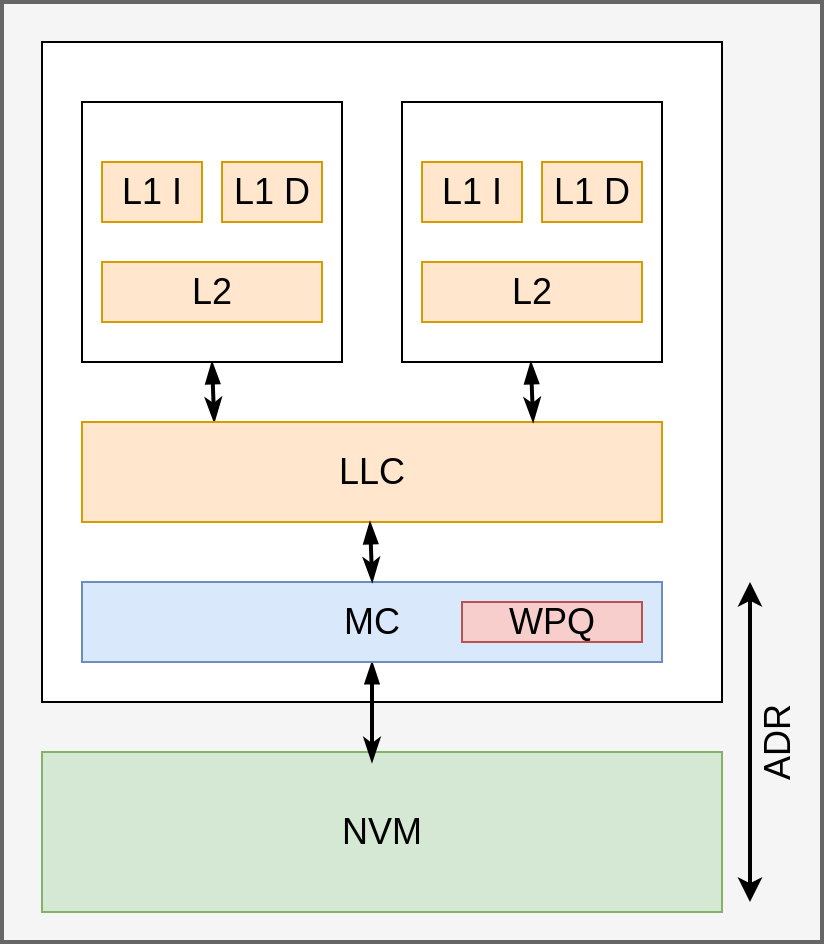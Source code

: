 <mxfile version="14.6.12" type="github">
  <diagram id="mjgqmSHZGCYBxVDJmJig" name="Page-1">
    <mxGraphModel dx="1350" dy="810" grid="1" gridSize="10" guides="1" tooltips="1" connect="1" arrows="1" fold="1" page="1" pageScale="1" pageWidth="827" pageHeight="1169" math="0" shadow="0">
      <root>
        <mxCell id="0" />
        <mxCell id="1" parent="0" />
        <mxCell id="16TBc1RyOengqVH6E9E0-26" value="" style="rounded=0;whiteSpace=wrap;html=1;fontSize=18;strokeWidth=2;fillColor=#f5f5f5;strokeColor=#666666;fontColor=#333333;" vertex="1" parent="1">
          <mxGeometry x="100" y="130" width="410" height="470" as="geometry" />
        </mxCell>
        <mxCell id="16TBc1RyOengqVH6E9E0-25" value="" style="rounded=0;whiteSpace=wrap;html=1;fontSize=18;" vertex="1" parent="1">
          <mxGeometry x="120" y="150" width="340" height="330" as="geometry" />
        </mxCell>
        <mxCell id="16TBc1RyOengqVH6E9E0-18" style="rounded=0;orthogonalLoop=1;jettySize=auto;html=1;exitX=0.5;exitY=1;exitDx=0;exitDy=0;entryX=0.228;entryY=0;entryDx=0;entryDy=0;entryPerimeter=0;fontSize=18;startArrow=blockThin;startFill=1;endArrow=classicThin;endFill=1;strokeWidth=2;" edge="1" parent="1" source="16TBc1RyOengqVH6E9E0-1" target="16TBc1RyOengqVH6E9E0-12">
          <mxGeometry relative="1" as="geometry" />
        </mxCell>
        <mxCell id="16TBc1RyOengqVH6E9E0-1" value="" style="whiteSpace=wrap;html=1;aspect=fixed;" vertex="1" parent="1">
          <mxGeometry x="140" y="180" width="130" height="130" as="geometry" />
        </mxCell>
        <mxCell id="16TBc1RyOengqVH6E9E0-4" value="L2" style="rounded=0;whiteSpace=wrap;html=1;fontSize=18;fillColor=#ffe6cc;strokeColor=#d79b00;" vertex="1" parent="1">
          <mxGeometry x="150" y="260" width="110" height="30" as="geometry" />
        </mxCell>
        <mxCell id="16TBc1RyOengqVH6E9E0-6" value="&lt;font style=&quot;font-size: 18px&quot;&gt;L1 D&lt;/font&gt;" style="rounded=0;whiteSpace=wrap;html=1;fontSize=18;fillColor=#ffe6cc;strokeColor=#d79b00;" vertex="1" parent="1">
          <mxGeometry x="210" y="210" width="50" height="30" as="geometry" />
        </mxCell>
        <mxCell id="16TBc1RyOengqVH6E9E0-7" value="&lt;font style=&quot;font-size: 18px&quot;&gt;L1 I&lt;/font&gt;" style="rounded=0;whiteSpace=wrap;html=1;fontSize=18;fillColor=#ffe6cc;strokeColor=#d79b00;" vertex="1" parent="1">
          <mxGeometry x="150" y="210" width="50" height="30" as="geometry" />
        </mxCell>
        <mxCell id="16TBc1RyOengqVH6E9E0-8" value="" style="whiteSpace=wrap;html=1;aspect=fixed;" vertex="1" parent="1">
          <mxGeometry x="300" y="180" width="130" height="130" as="geometry" />
        </mxCell>
        <mxCell id="16TBc1RyOengqVH6E9E0-9" value="L2" style="rounded=0;whiteSpace=wrap;html=1;fontSize=18;fillColor=#ffe6cc;strokeColor=#d79b00;" vertex="1" parent="1">
          <mxGeometry x="310" y="260" width="110" height="30" as="geometry" />
        </mxCell>
        <mxCell id="16TBc1RyOengqVH6E9E0-10" value="&lt;font style=&quot;font-size: 18px&quot;&gt;L1 D&lt;/font&gt;" style="rounded=0;whiteSpace=wrap;html=1;fontSize=18;fillColor=#ffe6cc;strokeColor=#d79b00;" vertex="1" parent="1">
          <mxGeometry x="370" y="210" width="50" height="30" as="geometry" />
        </mxCell>
        <mxCell id="16TBc1RyOengqVH6E9E0-11" value="&lt;font style=&quot;font-size: 18px&quot;&gt;L1 I&lt;/font&gt;" style="rounded=0;whiteSpace=wrap;html=1;fontSize=18;fillColor=#ffe6cc;strokeColor=#d79b00;" vertex="1" parent="1">
          <mxGeometry x="310" y="210" width="50" height="30" as="geometry" />
        </mxCell>
        <mxCell id="16TBc1RyOengqVH6E9E0-12" value="LLC" style="rounded=0;whiteSpace=wrap;html=1;fontSize=18;fillColor=#ffe6cc;strokeColor=#d79b00;" vertex="1" parent="1">
          <mxGeometry x="140" y="340" width="290" height="50" as="geometry" />
        </mxCell>
        <mxCell id="16TBc1RyOengqVH6E9E0-13" value="NVM" style="rounded=0;whiteSpace=wrap;html=1;fontSize=18;fillColor=#d5e8d4;strokeColor=#82b366;" vertex="1" parent="1">
          <mxGeometry x="120" y="505" width="340" height="80" as="geometry" />
        </mxCell>
        <mxCell id="16TBc1RyOengqVH6E9E0-23" style="edgeStyle=none;rounded=0;orthogonalLoop=1;jettySize=auto;html=1;exitX=0.5;exitY=1;exitDx=0;exitDy=0;fontSize=18;startArrow=blockThin;startFill=1;endArrow=classicThin;endFill=1;strokeWidth=2;" edge="1" parent="1" source="16TBc1RyOengqVH6E9E0-14">
          <mxGeometry relative="1" as="geometry">
            <mxPoint x="285" y="510" as="targetPoint" />
          </mxGeometry>
        </mxCell>
        <mxCell id="16TBc1RyOengqVH6E9E0-14" value="MC" style="rounded=0;whiteSpace=wrap;html=1;fontSize=18;fillColor=#dae8fc;strokeColor=#6c8ebf;" vertex="1" parent="1">
          <mxGeometry x="140" y="420" width="290" height="40" as="geometry" />
        </mxCell>
        <mxCell id="16TBc1RyOengqVH6E9E0-16" value="WPQ" style="rounded=0;whiteSpace=wrap;html=1;fontSize=18;fillColor=#f8cecc;strokeColor=#b85450;" vertex="1" parent="1">
          <mxGeometry x="330" y="430" width="90" height="20" as="geometry" />
        </mxCell>
        <mxCell id="16TBc1RyOengqVH6E9E0-19" style="rounded=0;orthogonalLoop=1;jettySize=auto;html=1;exitX=0.5;exitY=1;exitDx=0;exitDy=0;entryX=0.228;entryY=0;entryDx=0;entryDy=0;entryPerimeter=0;fontSize=18;startArrow=blockThin;startFill=1;endArrow=classicThin;endFill=1;strokeWidth=2;" edge="1" parent="1">
          <mxGeometry relative="1" as="geometry">
            <mxPoint x="364.44" y="310" as="sourcePoint" />
            <mxPoint x="365.56" y="340" as="targetPoint" />
          </mxGeometry>
        </mxCell>
        <mxCell id="16TBc1RyOengqVH6E9E0-20" style="rounded=0;orthogonalLoop=1;jettySize=auto;html=1;exitX=0.5;exitY=1;exitDx=0;exitDy=0;entryX=0.228;entryY=0;entryDx=0;entryDy=0;entryPerimeter=0;fontSize=18;startArrow=blockThin;startFill=1;endArrow=classicThin;endFill=1;strokeWidth=2;" edge="1" parent="1">
          <mxGeometry relative="1" as="geometry">
            <mxPoint x="284.0" y="390" as="sourcePoint" />
            <mxPoint x="285.12" y="420" as="targetPoint" />
          </mxGeometry>
        </mxCell>
        <mxCell id="16TBc1RyOengqVH6E9E0-28" value="" style="endArrow=classic;startArrow=classic;html=1;fontSize=18;strokeWidth=2;" edge="1" parent="1">
          <mxGeometry width="50" height="50" relative="1" as="geometry">
            <mxPoint x="474" y="580" as="sourcePoint" />
            <mxPoint x="474" y="420" as="targetPoint" />
          </mxGeometry>
        </mxCell>
        <mxCell id="16TBc1RyOengqVH6E9E0-30" value="ADR" style="text;html=1;strokeColor=none;fillColor=none;align=center;verticalAlign=middle;whiteSpace=wrap;rounded=0;fontSize=18;rotation=270;" vertex="1" parent="1">
          <mxGeometry x="468" y="490" width="40" height="20" as="geometry" />
        </mxCell>
      </root>
    </mxGraphModel>
  </diagram>
</mxfile>
